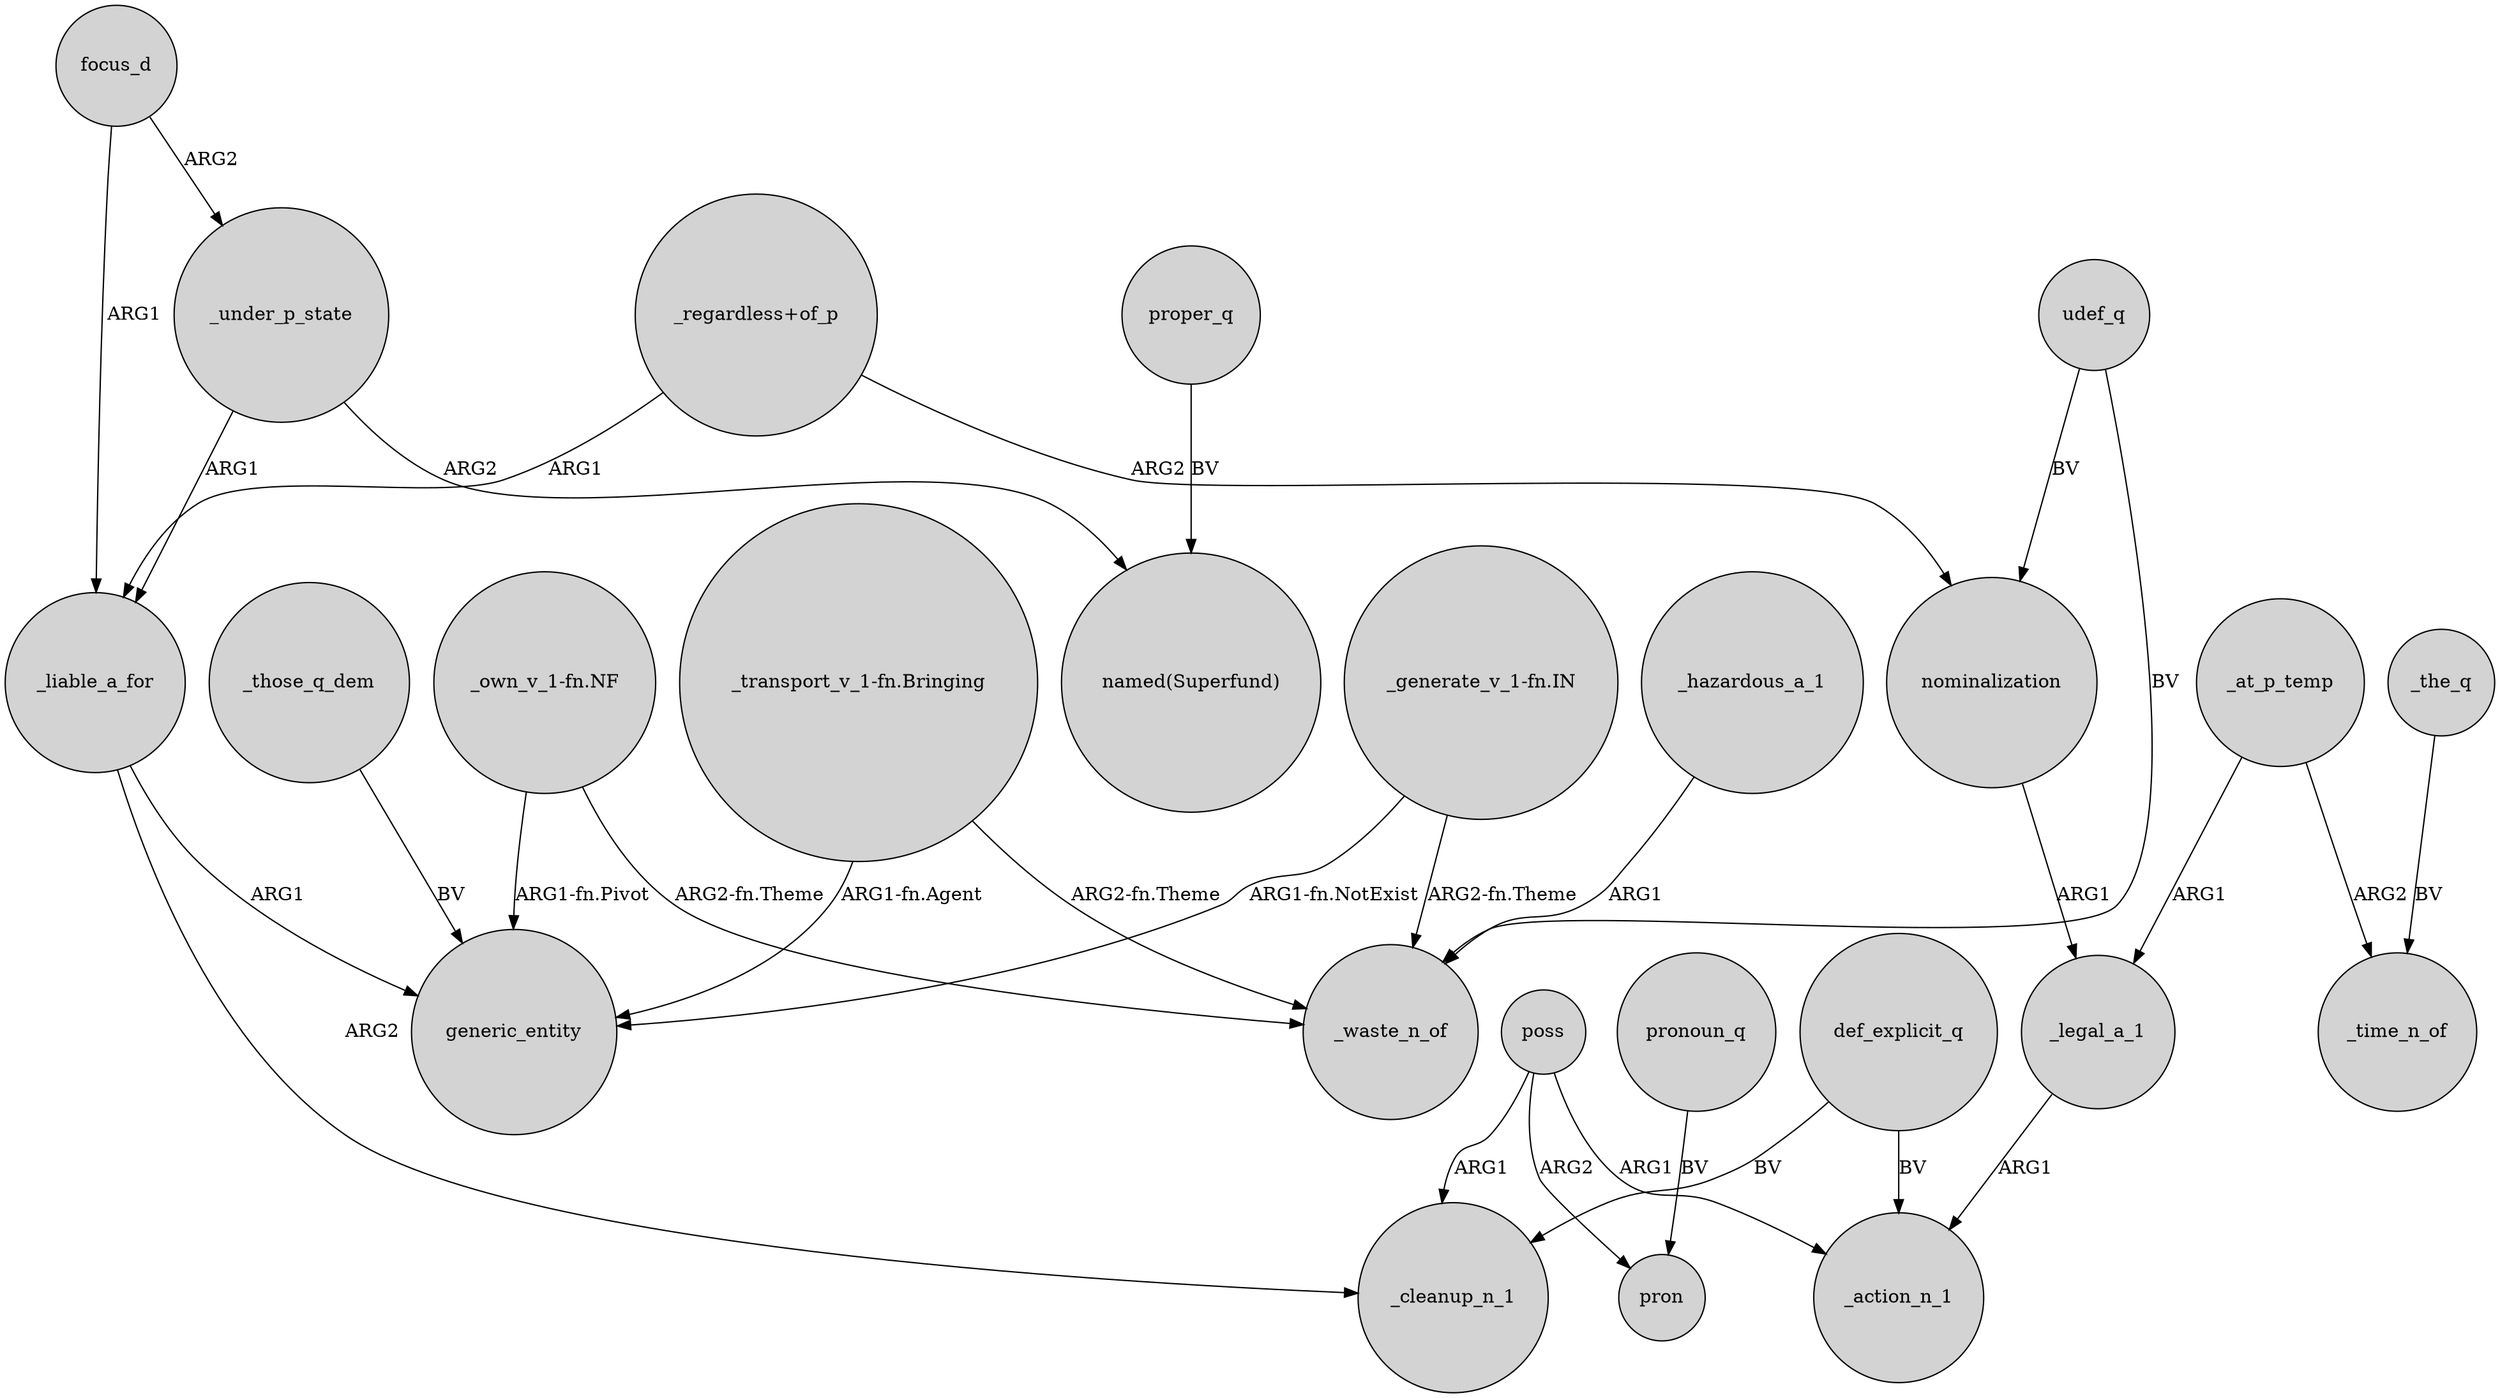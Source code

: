 digraph {
	node [shape=circle style=filled]
	focus_d -> _liable_a_for [label=ARG1]
	_under_p_state -> _liable_a_for [label=ARG1]
	_liable_a_for -> generic_entity [label=ARG1]
	_under_p_state -> "named(Superfund)" [label=ARG2]
	poss -> pron [label=ARG2]
	"_regardless+of_p" -> nominalization [label=ARG2]
	_at_p_temp -> _legal_a_1 [label=ARG1]
	"_regardless+of_p" -> _liable_a_for [label=ARG1]
	_legal_a_1 -> _action_n_1 [label=ARG1]
	_at_p_temp -> _time_n_of [label=ARG2]
	udef_q -> _waste_n_of [label=BV]
	"_own_v_1-fn.NF" -> generic_entity [label="ARG1-fn.Pivot"]
	"_transport_v_1-fn.Bringing" -> _waste_n_of [label="ARG2-fn.Theme"]
	def_explicit_q -> _action_n_1 [label=BV]
	poss -> _cleanup_n_1 [label=ARG1]
	_hazardous_a_1 -> _waste_n_of [label=ARG1]
	pronoun_q -> pron [label=BV]
	_the_q -> _time_n_of [label=BV]
	poss -> _action_n_1 [label=ARG1]
	"_generate_v_1-fn.IN" -> _waste_n_of [label="ARG2-fn.Theme"]
	udef_q -> nominalization [label=BV]
	"_own_v_1-fn.NF" -> _waste_n_of [label="ARG2-fn.Theme"]
	def_explicit_q -> _cleanup_n_1 [label=BV]
	"_generate_v_1-fn.IN" -> generic_entity [label="ARG1-fn.NotExist"]
	_liable_a_for -> _cleanup_n_1 [label=ARG2]
	nominalization -> _legal_a_1 [label=ARG1]
	"_transport_v_1-fn.Bringing" -> generic_entity [label="ARG1-fn.Agent"]
	focus_d -> _under_p_state [label=ARG2]
	_those_q_dem -> generic_entity [label=BV]
	proper_q -> "named(Superfund)" [label=BV]
}
